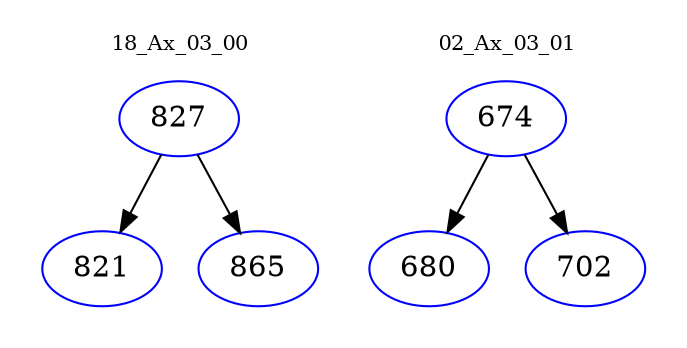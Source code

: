 digraph{
subgraph cluster_0 {
color = white
label = "18_Ax_03_00";
fontsize=10;
T0_827 [label="827", color="blue"]
T0_827 -> T0_821 [color="black"]
T0_821 [label="821", color="blue"]
T0_827 -> T0_865 [color="black"]
T0_865 [label="865", color="blue"]
}
subgraph cluster_1 {
color = white
label = "02_Ax_03_01";
fontsize=10;
T1_674 [label="674", color="blue"]
T1_674 -> T1_680 [color="black"]
T1_680 [label="680", color="blue"]
T1_674 -> T1_702 [color="black"]
T1_702 [label="702", color="blue"]
}
}
